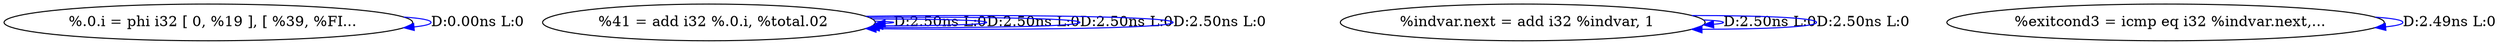digraph {
Node0x2b17020[label="  %.0.i = phi i32 [ 0, %19 ], [ %39, %FI..."];
Node0x2b17020 -> Node0x2b17020[label="D:0.00ns L:0",color=blue];
Node0x2b17100[label="  %41 = add i32 %.0.i, %total.02"];
Node0x2b17100 -> Node0x2b17100[label="D:2.50ns L:0",color=blue];
Node0x2b17100 -> Node0x2b17100[label="D:2.50ns L:0",color=blue];
Node0x2b17100 -> Node0x2b17100[label="D:2.50ns L:0",color=blue];
Node0x2b17100 -> Node0x2b17100[label="D:2.50ns L:0",color=blue];
Node0x2b171e0[label="  %indvar.next = add i32 %indvar, 1"];
Node0x2b171e0 -> Node0x2b171e0[label="D:2.50ns L:0",color=blue];
Node0x2b171e0 -> Node0x2b171e0[label="D:2.50ns L:0",color=blue];
Node0x2b172c0[label="  %exitcond3 = icmp eq i32 %indvar.next,..."];
Node0x2b172c0 -> Node0x2b172c0[label="D:2.49ns L:0",color=blue];
}

